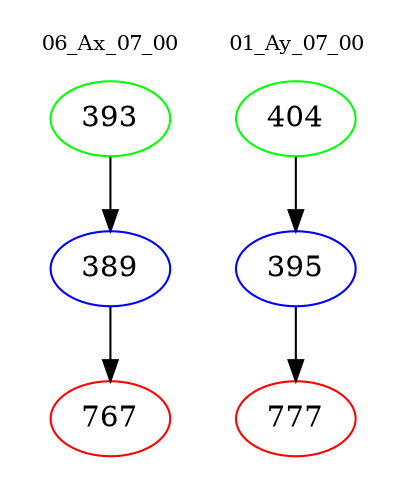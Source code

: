 digraph{
subgraph cluster_0 {
color = white
label = "06_Ax_07_00";
fontsize=10;
T0_393 [label="393", color="green"]
T0_393 -> T0_389 [color="black"]
T0_389 [label="389", color="blue"]
T0_389 -> T0_767 [color="black"]
T0_767 [label="767", color="red"]
}
subgraph cluster_1 {
color = white
label = "01_Ay_07_00";
fontsize=10;
T1_404 [label="404", color="green"]
T1_404 -> T1_395 [color="black"]
T1_395 [label="395", color="blue"]
T1_395 -> T1_777 [color="black"]
T1_777 [label="777", color="red"]
}
}
